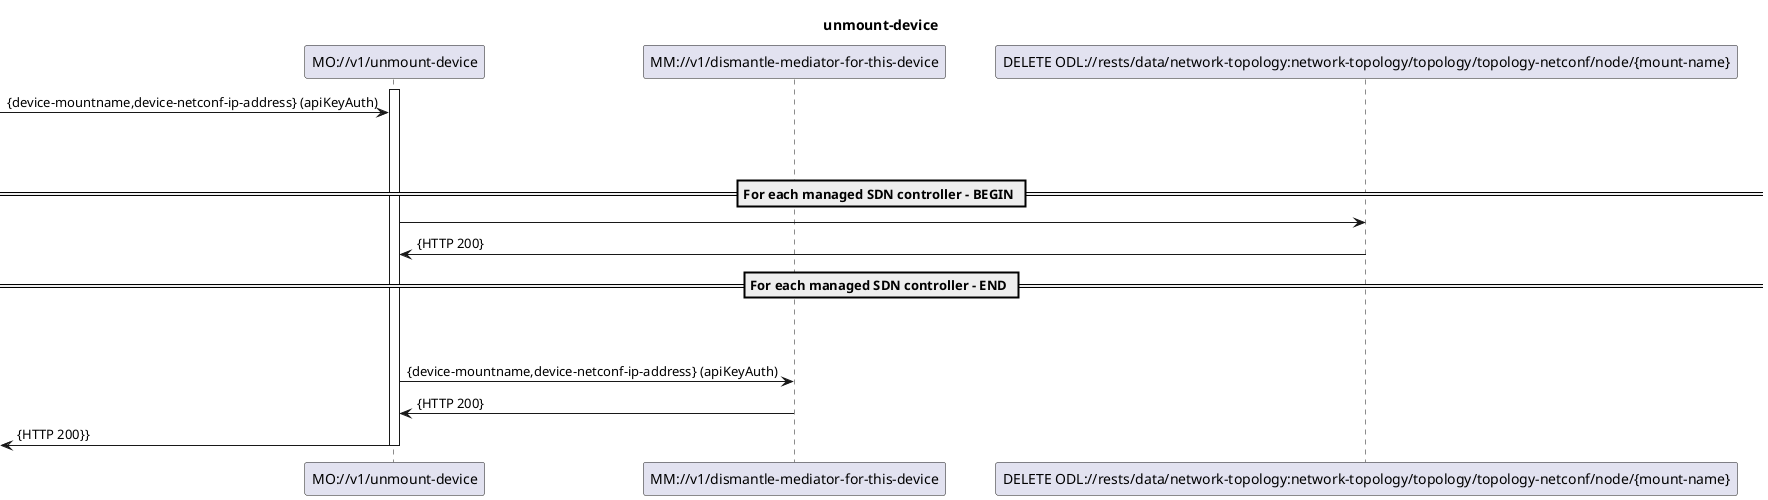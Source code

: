 @startuml

skinparam responseMessageBelowArrow true

title unmount-device


skinparam ParticipantPadding 20
skinparam BoxPadding 20

    participant     "MO://v1/unmount-device" as A

participant     "MM://v1/dismantle-mediator-for-this-device" as B
participant     "DELETE ODL://rests/data/network-topology:network-topology/topology/topology-netconf/node/{mount-name}" as C

activate "A"

[-> "A": {device-mountname,device-netconf-ip-address} (apiKeyAuth)
|||
|||
== For each managed SDN controller - BEGIN ==
A -> C
C -> A: {HTTP 200}
== For each managed SDN controller - END ==
|||
|||



A -> B: {device-mountname,device-netconf-ip-address} (apiKeyAuth)
B -> A: {HTTP 200}





A ->[: {HTTP 200}}
deactivate "A"